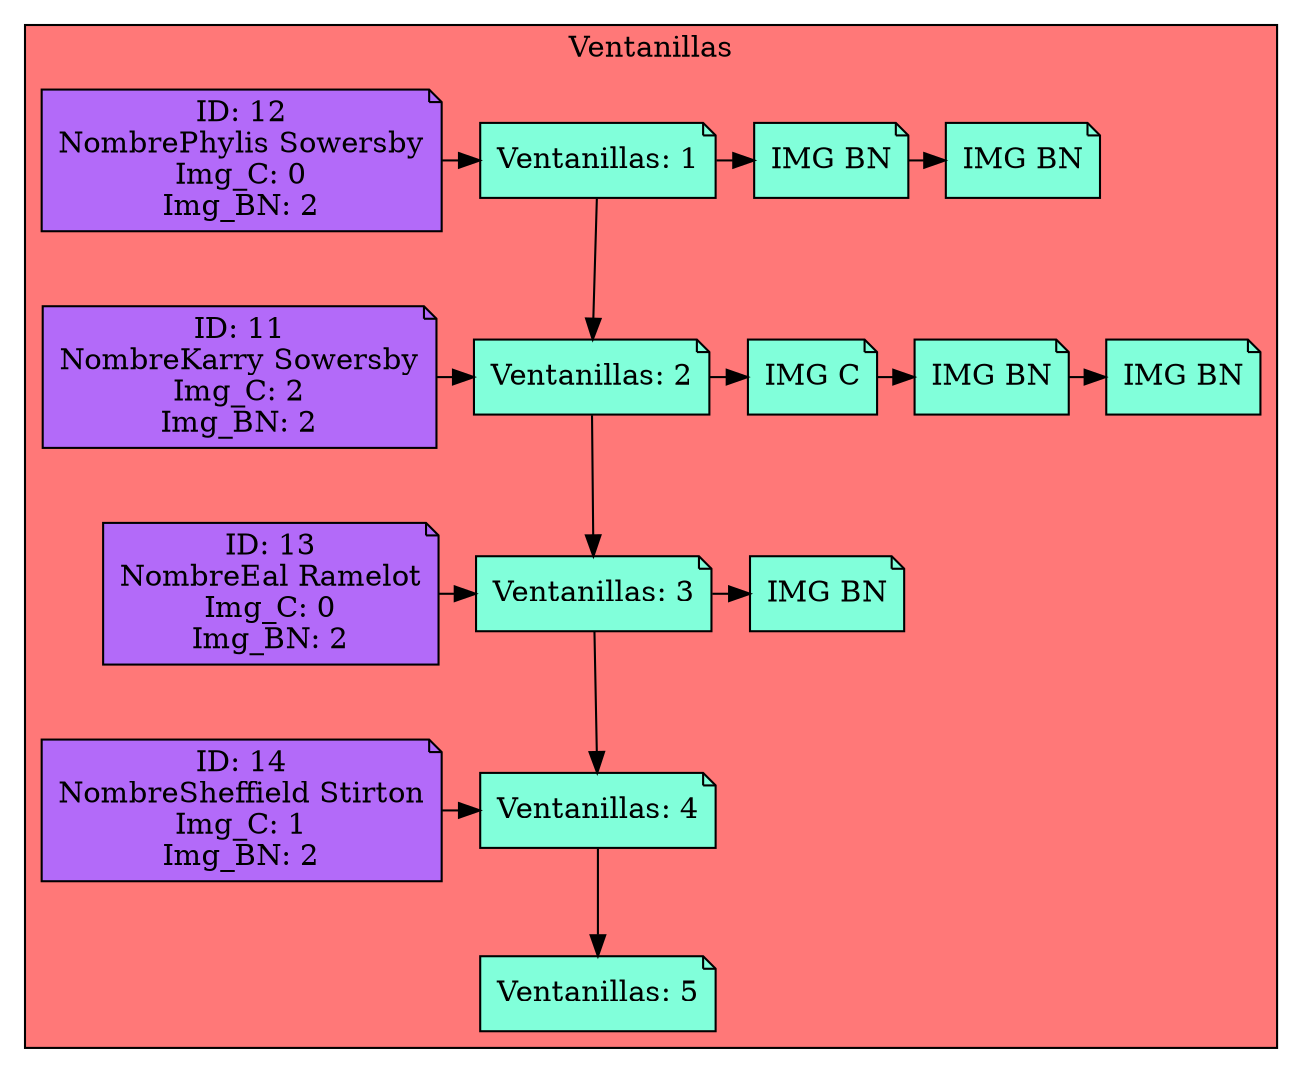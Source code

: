 digraph L {
node[shape=note fillcolor="#A181FF" style =filled]
subgraph cluster_p{
    label= " Ventanillas "
    bgcolor = "#FF7878"
Nodo1661081225[label="Ventanillas: 1",fillcolor="#81FFDA",group=1]
Nodo1882554559[label="Ventanillas: 2",fillcolor="#81FFDA",group=2]
Nodo694316372[label="Ventanillas: 3",fillcolor="#81FFDA",group=3]
Nodo1516500233[label="Ventanillas: 4",fillcolor="#81FFDA",group=4]
Nodo1850180796[label="Ventanillas: 5",fillcolor="#81FFDA",group=5]

Nodo1661081225 -> Nodo1882554559

Cliente1594199808[label="ID: 12
NombrePhylis Sowersby
Img_C: 0
Img_BN: 2",fillcolor="#B36AF9",group=1]
Cliente1594199808-> Nodo1661081225
Nodo306115458[label="IMG BN",fillcolor="#81FFDA"]
Nodo1201484275[label="IMG BN",fillcolor="#81FFDA"]
Nodo306115458 -> Nodo1201484275

Nodo1661081225 -> Nodo306115458

{rank=same;Nodo1661081225,Cliente1594199808,Nodo306115458,Nodo1201484275}
Nodo1882554559 -> Nodo694316372

Cliente58940486[label="ID: 11
NombreKarry Sowersby
Img_C: 2
Img_BN: 2",fillcolor="#B36AF9",group=2]
Cliente58940486-> Nodo1882554559
Nodo230643635[label="IMG C",fillcolor="#81FFDA"]
Nodo1089418272[label="IMG BN",fillcolor="#81FFDA"]
Nodo422396878[label="IMG BN",fillcolor="#81FFDA"]
Nodo230643635 -> Nodo1089418272
Nodo1089418272 -> Nodo422396878

Nodo1882554559 -> Nodo230643635

{rank=same;Nodo1882554559,Cliente58940486,Nodo230643635,Nodo1089418272,Nodo422396878}
Nodo694316372 -> Nodo1516500233

Cliente1233990028[label="ID: 13
NombreEal Ramelot
Img_C: 0
Img_BN: 2",fillcolor="#B36AF9",group=3]
Cliente1233990028-> Nodo694316372
Nodo944427387[label="IMG BN",fillcolor="#81FFDA"]

Nodo694316372 -> Nodo944427387

{rank=same;Nodo694316372,Cliente1233990028,Nodo944427387}
Nodo1516500233 -> Nodo1850180796

Cliente1636182655[label="ID: 14
NombreSheffield Stirton
Img_C: 1
Img_BN: 2",fillcolor="#B36AF9",group=4]
Cliente1636182655-> Nodo1516500233
{rank=same;Nodo1516500233,Cliente1636182655}
{rank=same;Nodo1850180796}}}